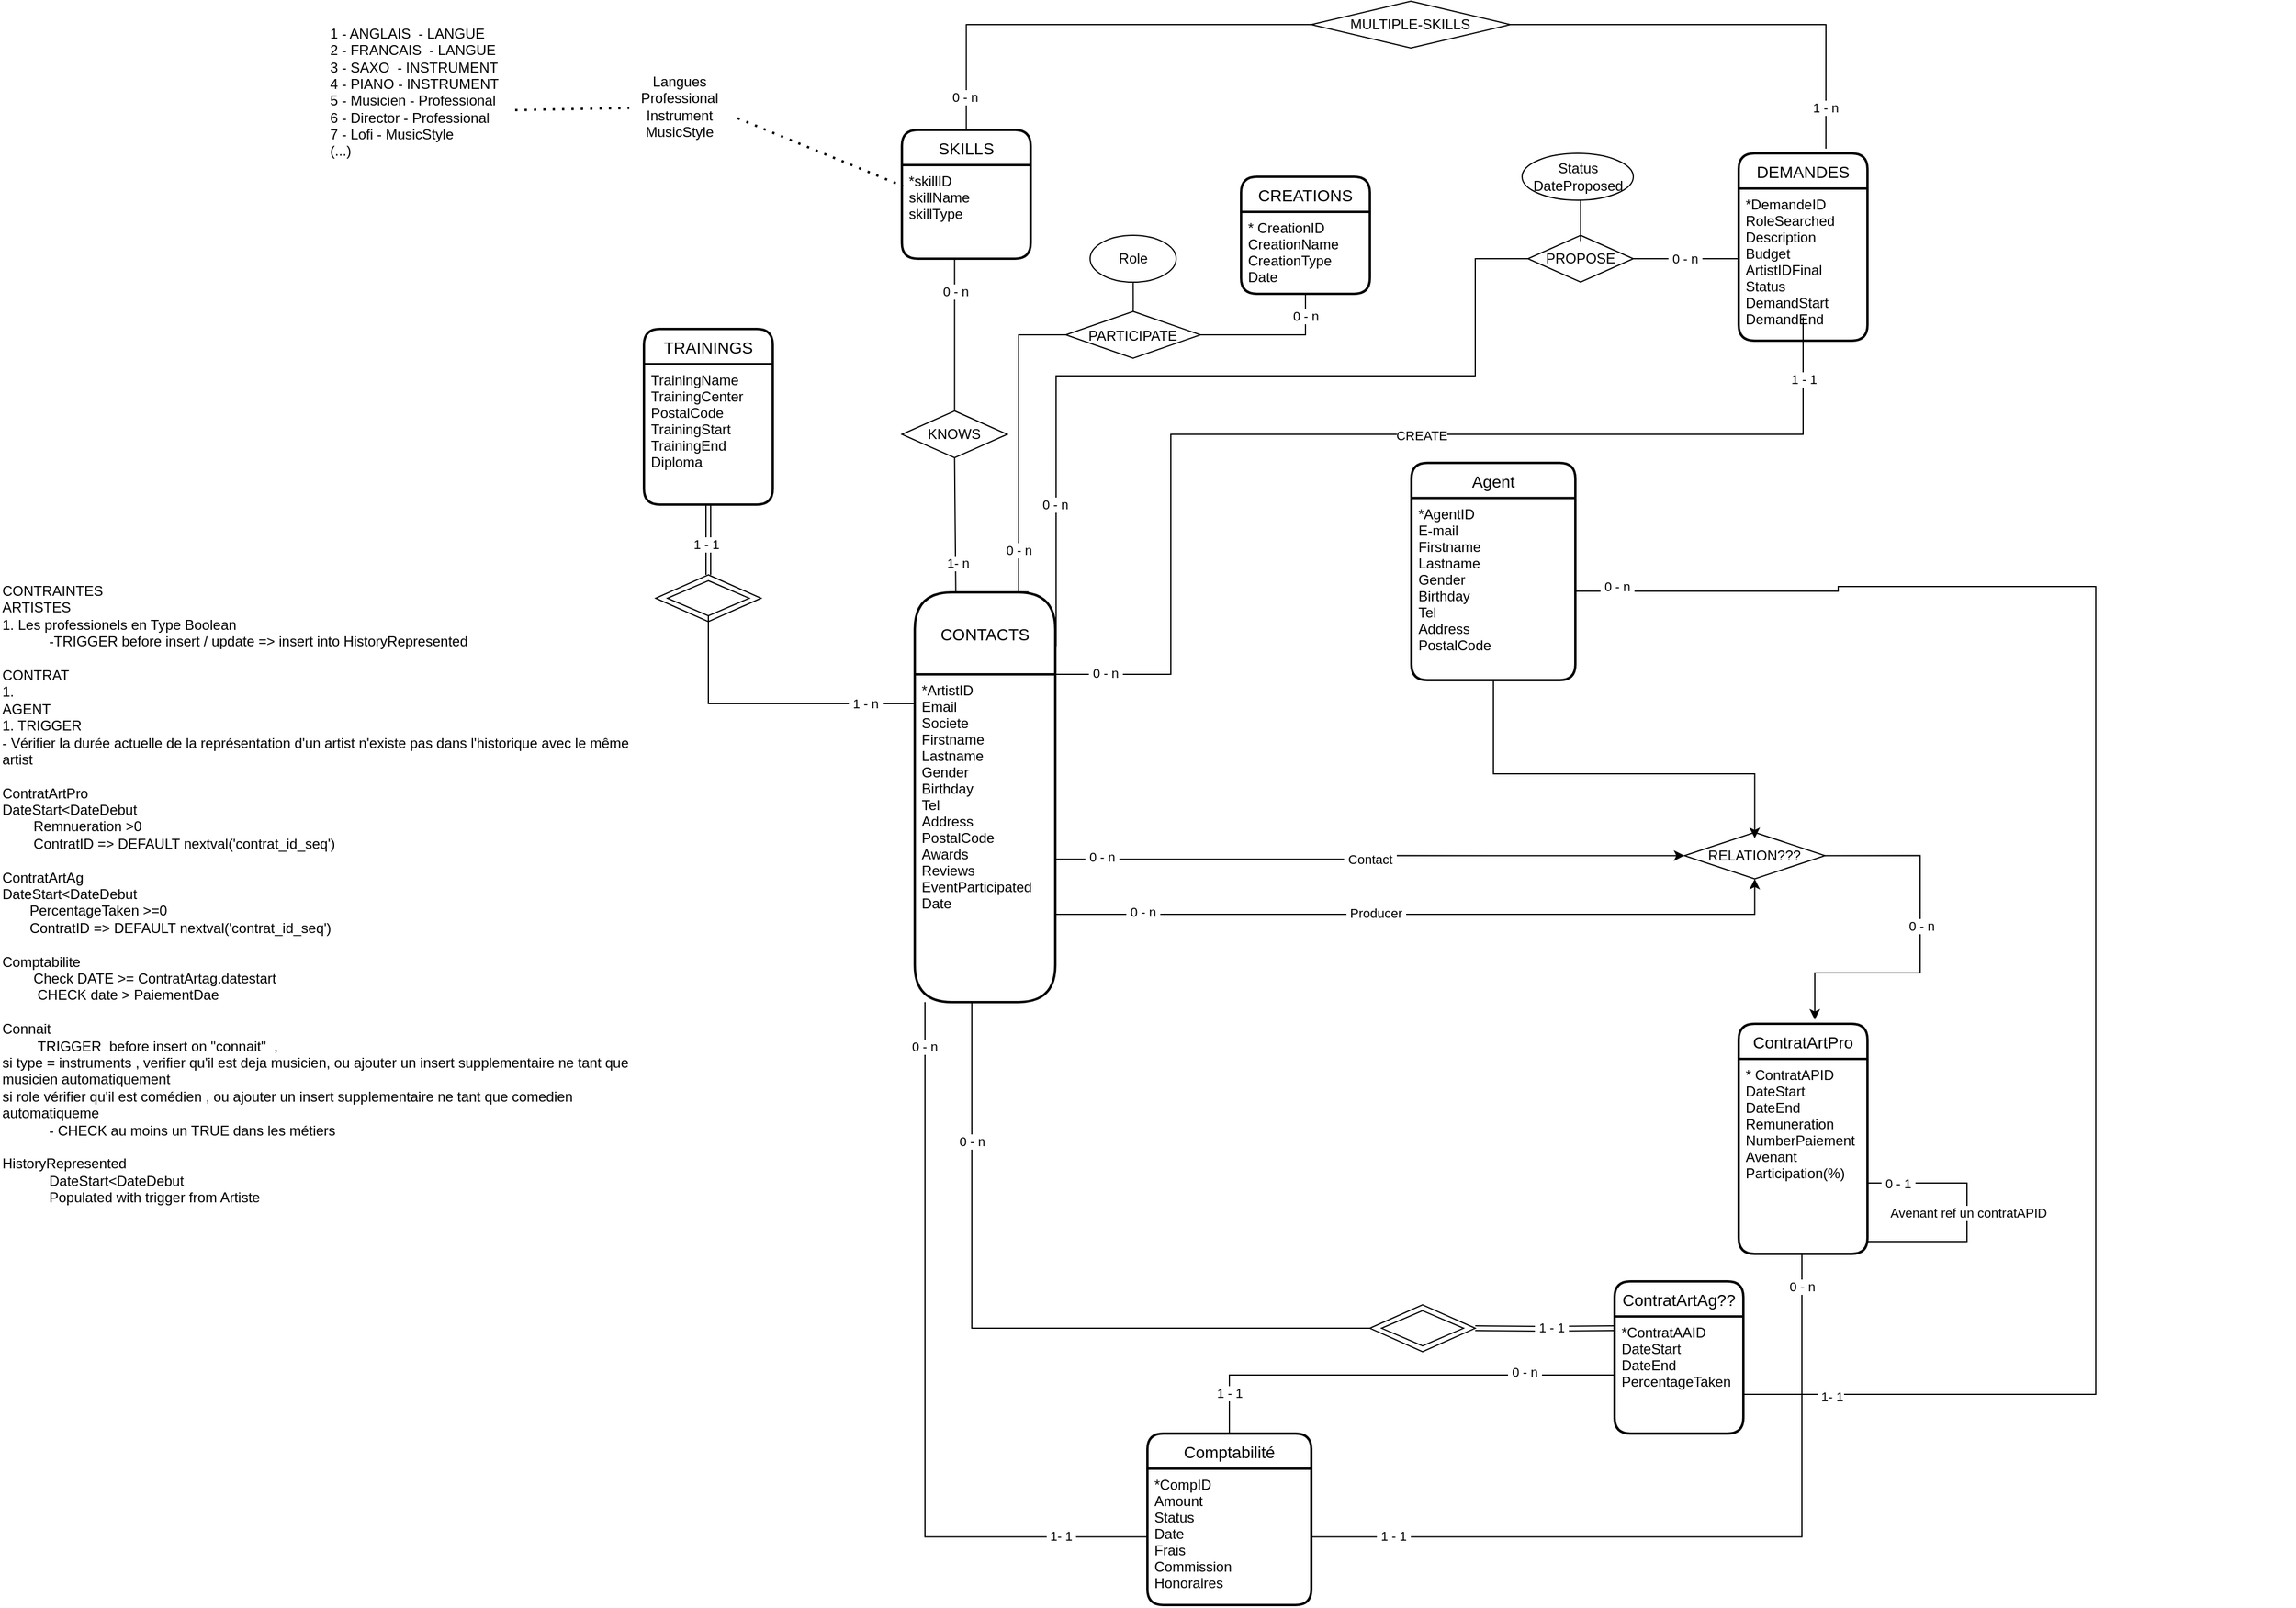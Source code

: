 <mxfile version="15.7.3" type="device"><diagram id="R2lEEEUBdFMjLlhIrx00" name="Page-1"><mxGraphModel dx="2243" dy="-196" grid="1" gridSize="10" guides="1" tooltips="1" connect="1" arrows="1" fold="1" page="1" pageScale="1" pageWidth="2336" pageHeight="1654" math="0" shadow="0" extFonts="Permanent Marker^https://fonts.googleapis.com/css?family=Permanent+Marker"><root><mxCell id="0"/><mxCell id="1" parent="0"/><mxCell id="IzzKrEiJ0i2NX6zDNbn9-5" value="CONTACTS" style="swimlane;childLayout=stackLayout;horizontal=1;startSize=70;horizontalStack=0;rounded=1;fontSize=14;fontStyle=0;strokeWidth=2;resizeParent=0;resizeLast=1;shadow=0;dashed=0;align=center;" parent="1" vertex="1"><mxGeometry x="841.3" y="2265" width="120" height="350" as="geometry"/></mxCell><mxCell id="IzzKrEiJ0i2NX6zDNbn9-6" value="*ArtistID&#10;Email&#10;Societe&#10;Firstname&#10;Lastname&#10;Gender&#10;Birthday&#10;Tel&#10;Address&#10;PostalCode&#10;Awards&#10;Reviews&#10;EventParticipated&#10;Date&#10;" style="align=left;strokeColor=none;fillColor=none;spacingLeft=4;fontSize=12;verticalAlign=top;resizable=0;rotatable=0;part=1;" parent="IzzKrEiJ0i2NX6zDNbn9-5" vertex="1"><mxGeometry y="70" width="120" height="280" as="geometry"/></mxCell><mxCell id="jxOFO44FMGxxCLSqC9oq-5" value="Agent" style="swimlane;childLayout=stackLayout;horizontal=1;startSize=30;horizontalStack=0;rounded=1;fontSize=14;fontStyle=0;strokeWidth=2;resizeParent=0;resizeLast=1;shadow=0;dashed=0;align=center;" parent="1" vertex="1"><mxGeometry x="1265.5" y="2154.41" width="140" height="185.59" as="geometry"/></mxCell><mxCell id="jxOFO44FMGxxCLSqC9oq-6" value="*AgentID&#10;E-mail&#10;Firstname&#10;Lastname&#10;Gender&#10;Birthday&#10;Tel&#10;Address&#10;PostalCode" style="align=left;strokeColor=none;fillColor=none;spacingLeft=4;fontSize=12;verticalAlign=top;resizable=0;rotatable=0;part=1;" parent="jxOFO44FMGxxCLSqC9oq-5" vertex="1"><mxGeometry y="30" width="140" height="155.59" as="geometry"/></mxCell><mxCell id="WwRnrrXdkTFmoOK2_jrt-104" style="edgeStyle=orthogonalEdgeStyle;rounded=0;orthogonalLoop=1;jettySize=auto;html=1;endArrow=none;endFill=0;entryX=1;entryY=0.5;entryDx=0;entryDy=0;" parent="1" source="jxOFO44FMGxxCLSqC9oq-42" target="jxOFO44FMGxxCLSqC9oq-6" edge="1"><mxGeometry relative="1" as="geometry"><Array as="points"><mxPoint x="1850" y="2950"/><mxPoint x="1850" y="2260"/><mxPoint x="1630" y="2260"/><mxPoint x="1630" y="2264"/></Array></mxGeometry></mxCell><mxCell id="WwRnrrXdkTFmoOK2_jrt-105" value="&amp;nbsp;0 - n&amp;nbsp;" style="edgeLabel;html=1;align=center;verticalAlign=middle;resizable=0;points=[];" parent="WwRnrrXdkTFmoOK2_jrt-104" vertex="1" connectable="0"><mxGeometry x="0.929" relative="1" as="geometry"><mxPoint x="-14" y="-4" as="offset"/></mxGeometry></mxCell><mxCell id="WwRnrrXdkTFmoOK2_jrt-106" value="&amp;nbsp;1- 1" style="edgeLabel;html=1;align=center;verticalAlign=middle;resizable=0;points=[];" parent="WwRnrrXdkTFmoOK2_jrt-104" vertex="1" connectable="0"><mxGeometry x="-0.897" y="-2" relative="1" as="geometry"><mxPoint as="offset"/></mxGeometry></mxCell><mxCell id="jxOFO44FMGxxCLSqC9oq-42" value="ContratArtAg??" style="swimlane;childLayout=stackLayout;horizontal=1;startSize=30;horizontalStack=0;rounded=1;fontSize=14;fontStyle=0;strokeWidth=2;resizeParent=0;resizeLast=1;shadow=0;dashed=0;align=center;" parent="1" vertex="1"><mxGeometry x="1439" y="2853.53" width="110" height="130" as="geometry"/></mxCell><mxCell id="jxOFO44FMGxxCLSqC9oq-43" value="*ContratAAID&#10;DateStart&#10;DateEnd&#10;PercentageTaken" style="align=left;strokeColor=none;fillColor=none;spacingLeft=4;fontSize=12;verticalAlign=top;resizable=0;rotatable=0;part=1;" parent="jxOFO44FMGxxCLSqC9oq-42" vertex="1"><mxGeometry y="30" width="110" height="100" as="geometry"/></mxCell><mxCell id="jxOFO44FMGxxCLSqC9oq-45" value="ContratArtPro" style="swimlane;childLayout=stackLayout;horizontal=1;startSize=30;horizontalStack=0;rounded=1;fontSize=14;fontStyle=0;strokeWidth=2;resizeParent=0;resizeLast=1;shadow=0;dashed=0;align=center;" parent="1" vertex="1"><mxGeometry x="1545" y="2633.53" width="110" height="196.47" as="geometry"/></mxCell><mxCell id="jxOFO44FMGxxCLSqC9oq-46" value="* ContratAPID&#10;DateStart&#10;DateEnd&#10;Remuneration&#10;NumberPaiement&#10;Avenant&#10;Participation(%)" style="align=left;strokeColor=none;fillColor=none;spacingLeft=4;fontSize=12;verticalAlign=top;resizable=0;rotatable=0;part=1;" parent="jxOFO44FMGxxCLSqC9oq-45" vertex="1"><mxGeometry y="30" width="110" height="166.47" as="geometry"/></mxCell><mxCell id="hNLGAIriv4-zGQ8AQFt5-21" style="edgeStyle=orthogonalEdgeStyle;rounded=0;orthogonalLoop=1;jettySize=auto;html=1;endArrow=none;endFill=0;" parent="jxOFO44FMGxxCLSqC9oq-45" source="jxOFO44FMGxxCLSqC9oq-46" target="jxOFO44FMGxxCLSqC9oq-46" edge="1"><mxGeometry relative="1" as="geometry"><mxPoint x="115" y="166.47" as="targetPoint"/><Array as="points"><mxPoint x="195" y="136"/><mxPoint x="195" y="186"/></Array></mxGeometry></mxCell><mxCell id="hNLGAIriv4-zGQ8AQFt5-22" value="Avenant ref un contratAPID" style="edgeLabel;html=1;align=center;verticalAlign=middle;resizable=0;points=[];" parent="hNLGAIriv4-zGQ8AQFt5-21" vertex="1" connectable="0"><mxGeometry x="0.002" y="1" relative="1" as="geometry"><mxPoint as="offset"/></mxGeometry></mxCell><mxCell id="hNLGAIriv4-zGQ8AQFt5-23" value="&amp;nbsp;0 - 1&amp;nbsp;" style="edgeLabel;html=1;align=center;verticalAlign=middle;resizable=0;points=[];" parent="hNLGAIriv4-zGQ8AQFt5-21" vertex="1" connectable="0"><mxGeometry x="-0.767" relative="1" as="geometry"><mxPoint as="offset"/></mxGeometry></mxCell><mxCell id="jxOFO44FMGxxCLSqC9oq-53" value="DEMANDES" style="swimlane;childLayout=stackLayout;horizontal=1;startSize=30;horizontalStack=0;rounded=1;fontSize=14;fontStyle=0;strokeWidth=2;resizeParent=0;resizeLast=1;shadow=0;dashed=0;align=center;" parent="1" vertex="1"><mxGeometry x="1545" y="1890" width="110" height="160" as="geometry"/></mxCell><mxCell id="jxOFO44FMGxxCLSqC9oq-54" value="*DemandeID&#10;RoleSearched&#10;Description&#10;Budget&#10;ArtistIDFinal&#10;Status&#10;DemandStart&#10;DemandEnd&#10;" style="align=left;strokeColor=none;fillColor=none;spacingLeft=4;fontSize=12;verticalAlign=top;resizable=0;rotatable=0;part=1;" parent="jxOFO44FMGxxCLSqC9oq-53" vertex="1"><mxGeometry y="30" width="110" height="130" as="geometry"/></mxCell><mxCell id="jxOFO44FMGxxCLSqC9oq-88" style="edgeStyle=orthogonalEdgeStyle;shape=link;rounded=0;orthogonalLoop=1;jettySize=auto;html=1;endArrow=none;endFill=0;entryX=1;entryY=0.5;entryDx=0;entryDy=0;" parent="1" target="jxOFO44FMGxxCLSqC9oq-92" edge="1"><mxGeometry relative="1" as="geometry"><mxPoint x="1439" y="2893.53" as="sourcePoint"/><Array as="points"/><mxPoint x="1350.0" y="2893.53" as="targetPoint"/></mxGeometry></mxCell><mxCell id="jxOFO44FMGxxCLSqC9oq-89" value="&amp;nbsp;1 - 1&amp;nbsp;" style="edgeLabel;html=1;align=center;verticalAlign=middle;resizable=0;points=[];" parent="jxOFO44FMGxxCLSqC9oq-88" vertex="1" connectable="0"><mxGeometry x="-0.09" y="-1" relative="1" as="geometry"><mxPoint as="offset"/></mxGeometry></mxCell><mxCell id="jxOFO44FMGxxCLSqC9oq-90" value="" style="group" parent="1" vertex="1" connectable="0"><mxGeometry x="1230" y="2873.53" width="90" height="40" as="geometry"/></mxCell><mxCell id="jxOFO44FMGxxCLSqC9oq-91" value="" style="group" parent="jxOFO44FMGxxCLSqC9oq-90" vertex="1" connectable="0"><mxGeometry width="90" height="40" as="geometry"/></mxCell><mxCell id="jxOFO44FMGxxCLSqC9oq-92" value="" style="rhombus;whiteSpace=wrap;html=1;align=left;verticalAlign=top;" parent="jxOFO44FMGxxCLSqC9oq-91" vertex="1"><mxGeometry width="90" height="40" as="geometry"/></mxCell><mxCell id="jxOFO44FMGxxCLSqC9oq-93" value="" style="group" parent="jxOFO44FMGxxCLSqC9oq-91" vertex="1" connectable="0"><mxGeometry x="10" y="5" width="70" height="30" as="geometry"/></mxCell><mxCell id="jxOFO44FMGxxCLSqC9oq-94" value="" style="rhombus;whiteSpace=wrap;html=1;align=left;verticalAlign=top;" parent="jxOFO44FMGxxCLSqC9oq-93" vertex="1"><mxGeometry width="70" height="30" as="geometry"/></mxCell><mxCell id="jxOFO44FMGxxCLSqC9oq-152" value="" style="group" parent="1" vertex="1" connectable="0"><mxGeometry x="1930" y="2670" width="90" height="40" as="geometry"/></mxCell><mxCell id="jxOFO44FMGxxCLSqC9oq-184" value="" style="group" parent="1" vertex="1" connectable="0"><mxGeometry x="1365" y="1960" width="90" height="40" as="geometry"/></mxCell><mxCell id="jxOFO44FMGxxCLSqC9oq-185" value="" style="group" parent="jxOFO44FMGxxCLSqC9oq-184" vertex="1" connectable="0"><mxGeometry width="90" height="40" as="geometry"/></mxCell><mxCell id="jxOFO44FMGxxCLSqC9oq-186" value="" style="rhombus;whiteSpace=wrap;html=1;align=left;verticalAlign=top;" parent="jxOFO44FMGxxCLSqC9oq-185" vertex="1"><mxGeometry width="90" height="40" as="geometry"/></mxCell><mxCell id="jxOFO44FMGxxCLSqC9oq-187" value="PROPOSE" style="text;html=1;strokeColor=none;fillColor=none;align=center;verticalAlign=middle;whiteSpace=wrap;rounded=0;" parent="jxOFO44FMGxxCLSqC9oq-185" vertex="1"><mxGeometry x="15" y="5" width="60" height="30" as="geometry"/></mxCell><mxCell id="jxOFO44FMGxxCLSqC9oq-189" style="edgeStyle=orthogonalEdgeStyle;rounded=0;orthogonalLoop=1;jettySize=auto;html=1;entryX=0;entryY=0.5;entryDx=0;entryDy=0;endArrow=none;endFill=0;" parent="1" source="jxOFO44FMGxxCLSqC9oq-186" target="jxOFO44FMGxxCLSqC9oq-54" edge="1"><mxGeometry relative="1" as="geometry"><Array as="points"><mxPoint x="1545" y="1980"/></Array></mxGeometry></mxCell><mxCell id="gN9i2bwpO8N-QTRRi2QP-4" value="&amp;nbsp;0 - n&amp;nbsp;" style="edgeLabel;html=1;align=center;verticalAlign=middle;resizable=0;points=[];" parent="jxOFO44FMGxxCLSqC9oq-189" vertex="1" connectable="0"><mxGeometry x="0.289" y="2" relative="1" as="geometry"><mxPoint x="-17" y="2" as="offset"/></mxGeometry></mxCell><mxCell id="jxOFO44FMGxxCLSqC9oq-190" style="edgeStyle=orthogonalEdgeStyle;rounded=0;orthogonalLoop=1;jettySize=auto;html=1;endArrow=none;endFill=0;entryX=1.006;entryY=0.131;entryDx=0;entryDy=0;entryPerimeter=0;" parent="1" source="jxOFO44FMGxxCLSqC9oq-186" target="IzzKrEiJ0i2NX6zDNbn9-5" edge="1"><mxGeometry relative="1" as="geometry"><Array as="points"><mxPoint x="1320" y="1980"/><mxPoint x="1320" y="2080"/><mxPoint x="962" y="2080"/></Array><mxPoint x="1315" y="2128" as="targetPoint"/></mxGeometry></mxCell><mxCell id="gN9i2bwpO8N-QTRRi2QP-3" value="&amp;nbsp;0 - n&amp;nbsp;" style="edgeLabel;html=1;align=center;verticalAlign=middle;resizable=0;points=[];" parent="jxOFO44FMGxxCLSqC9oq-190" vertex="1" connectable="0"><mxGeometry x="0.596" relative="1" as="geometry"><mxPoint x="-1" y="27" as="offset"/></mxGeometry></mxCell><mxCell id="jxOFO44FMGxxCLSqC9oq-194" value="Comptabilité" style="swimlane;childLayout=stackLayout;horizontal=1;startSize=30;horizontalStack=0;rounded=1;fontSize=14;fontStyle=0;strokeWidth=2;resizeParent=0;resizeLast=1;shadow=0;dashed=0;align=center;" parent="1" vertex="1"><mxGeometry x="1040" y="2983.53" width="140" height="146.47" as="geometry"/></mxCell><mxCell id="jxOFO44FMGxxCLSqC9oq-195" value="*CompID&#10;Amount&#10;Status&#10;Date&#10;Frais&#10;Commission&#10;Honoraires" style="align=left;strokeColor=none;fillColor=none;spacingLeft=4;fontSize=12;verticalAlign=top;resizable=0;rotatable=0;part=1;" parent="jxOFO44FMGxxCLSqC9oq-194" vertex="1"><mxGeometry y="30" width="140" height="116.47" as="geometry"/></mxCell><mxCell id="jxOFO44FMGxxCLSqC9oq-196" style="edgeStyle=orthogonalEdgeStyle;rounded=0;orthogonalLoop=1;jettySize=auto;html=1;endArrow=none;endFill=0;entryX=1;entryY=0.5;entryDx=0;entryDy=0;" parent="1" source="jxOFO44FMGxxCLSqC9oq-46" target="jxOFO44FMGxxCLSqC9oq-195" edge="1"><mxGeometry relative="1" as="geometry"><Array as="points"><mxPoint x="1599" y="3072"/></Array><mxPoint x="1330" y="3072" as="targetPoint"/></mxGeometry></mxCell><mxCell id="gN9i2bwpO8N-QTRRi2QP-10" value="&amp;nbsp;0 - n&amp;nbsp;" style="edgeLabel;html=1;align=center;verticalAlign=middle;resizable=0;points=[];" parent="jxOFO44FMGxxCLSqC9oq-196" vertex="1" connectable="0"><mxGeometry x="-0.915" relative="1" as="geometry"><mxPoint as="offset"/></mxGeometry></mxCell><mxCell id="dAHUNiT5oO3ZLHQoZX50-3" value="&amp;nbsp;1 - 1&amp;nbsp;" style="edgeLabel;html=1;align=center;verticalAlign=middle;resizable=0;points=[];" parent="jxOFO44FMGxxCLSqC9oq-196" vertex="1" connectable="0"><mxGeometry x="0.788" y="-1" relative="1" as="geometry"><mxPoint as="offset"/></mxGeometry></mxCell><mxCell id="jxOFO44FMGxxCLSqC9oq-198" style="edgeStyle=orthogonalEdgeStyle;rounded=0;orthogonalLoop=1;jettySize=auto;html=1;endArrow=none;endFill=0;entryX=0;entryY=0.5;entryDx=0;entryDy=0;" parent="1" source="IzzKrEiJ0i2NX6zDNbn9-6" target="jxOFO44FMGxxCLSqC9oq-195" edge="1"><mxGeometry relative="1" as="geometry"><Array as="points"><mxPoint x="850" y="3072"/></Array><mxPoint x="945.0" y="2767.35" as="sourcePoint"/><mxPoint x="970" y="3072" as="targetPoint"/></mxGeometry></mxCell><mxCell id="gN9i2bwpO8N-QTRRi2QP-8" value="&amp;nbsp;1- 1&amp;nbsp;" style="edgeLabel;html=1;align=center;verticalAlign=middle;resizable=0;points=[];" parent="jxOFO44FMGxxCLSqC9oq-198" vertex="1" connectable="0"><mxGeometry x="0.772" y="1" relative="1" as="geometry"><mxPoint as="offset"/></mxGeometry></mxCell><mxCell id="gN9i2bwpO8N-QTRRi2QP-9" value="&amp;nbsp;0 - n&amp;nbsp;&amp;nbsp;" style="edgeLabel;html=1;align=center;verticalAlign=middle;resizable=0;points=[];" parent="jxOFO44FMGxxCLSqC9oq-198" vertex="1" connectable="0"><mxGeometry x="-0.882" y="1" relative="1" as="geometry"><mxPoint as="offset"/></mxGeometry></mxCell><mxCell id="gN9i2bwpO8N-QTRRi2QP-2" style="edgeStyle=orthogonalEdgeStyle;rounded=0;orthogonalLoop=1;jettySize=auto;html=1;entryX=0.5;entryY=0;entryDx=0;entryDy=0;endArrow=none;endFill=0;" parent="1" source="jxOFO44FMGxxCLSqC9oq-43" target="jxOFO44FMGxxCLSqC9oq-194" edge="1"><mxGeometry relative="1" as="geometry"/></mxCell><mxCell id="gN9i2bwpO8N-QTRRi2QP-5" value="&amp;nbsp;0 - n&amp;nbsp;" style="edgeLabel;html=1;align=center;verticalAlign=middle;resizable=0;points=[];" parent="gN9i2bwpO8N-QTRRi2QP-2" vertex="1" connectable="0"><mxGeometry x="-0.594" y="-3" relative="1" as="geometry"><mxPoint as="offset"/></mxGeometry></mxCell><mxCell id="gN9i2bwpO8N-QTRRi2QP-6" value="&amp;nbsp;1 - 1&amp;nbsp;" style="edgeLabel;html=1;align=center;verticalAlign=middle;resizable=0;points=[];" parent="gN9i2bwpO8N-QTRRi2QP-2" vertex="1" connectable="0"><mxGeometry x="0.816" relative="1" as="geometry"><mxPoint as="offset"/></mxGeometry></mxCell><mxCell id="gN9i2bwpO8N-QTRRi2QP-13" style="edgeStyle=orthogonalEdgeStyle;rounded=0;orthogonalLoop=1;jettySize=auto;html=1;exitX=0;exitY=0.5;exitDx=0;exitDy=0;endArrow=none;endFill=0;entryX=0.5;entryY=1;entryDx=0;entryDy=0;" parent="1" source="jxOFO44FMGxxCLSqC9oq-92" target="IzzKrEiJ0i2NX6zDNbn9-6" edge="1"><mxGeometry relative="1" as="geometry"><mxPoint x="961.42" y="2740.19" as="targetPoint"/><Array as="points"><mxPoint x="890" y="2893"/><mxPoint x="890" y="2615"/></Array></mxGeometry></mxCell><mxCell id="gN9i2bwpO8N-QTRRi2QP-14" value="&amp;nbsp;0 - n&amp;nbsp;" style="edgeLabel;html=1;align=center;verticalAlign=middle;resizable=0;points=[];" parent="gN9i2bwpO8N-QTRRi2QP-13" vertex="1" connectable="0"><mxGeometry x="0.588" relative="1" as="geometry"><mxPoint as="offset"/></mxGeometry></mxCell><mxCell id="xG4t1EevYbem8KL2-yRg-1" value="CONTRAINTES &lt;br&gt;ARTISTES&lt;br&gt;1. Les professionels en Type Boolean&lt;br&gt;&amp;nbsp; &amp;nbsp; &amp;nbsp; &amp;nbsp; &amp;nbsp; &amp;nbsp; -TRIGGER before insert / update =&amp;gt; insert into HistoryRepresented&lt;br&gt;&amp;nbsp; &amp;nbsp; &amp;nbsp; &amp;nbsp; &amp;nbsp; &amp;nbsp;&amp;nbsp;&lt;br&gt;CONTRAT&lt;br&gt;1.&amp;nbsp;&lt;br&gt;AGENT&lt;br&gt;1. TRIGGER &lt;br&gt;&lt;span&gt;&#9;&lt;/span&gt;- Vérifier la durée actuelle de la représentation d'un artist n'existe pas dans l'historique avec le même artist&lt;br&gt;&amp;nbsp;&lt;br&gt;ContratArtPro&lt;br&gt;&lt;span&gt;&#9;&lt;/span&gt;&lt;span&gt;&#9;&lt;/span&gt;&lt;span&gt;&#9;&lt;/span&gt;DateStart&amp;lt;DateDebut&lt;br&gt;&amp;nbsp; &amp;nbsp; &amp;nbsp; &amp;nbsp; Remnueration &amp;gt;0&lt;br&gt;&amp;nbsp; &amp;nbsp; &amp;nbsp; &amp;nbsp; ContratID =&amp;gt; DEFAULT nextval('contrat_id_seq')&lt;br&gt;&lt;br&gt;ContratArtAg&lt;br&gt;&lt;span&gt;&#9;&lt;/span&gt;&lt;span&gt;&#9;&lt;/span&gt;&lt;span&gt;&#9;&lt;/span&gt;DateStart&amp;lt;DateDebut&lt;br&gt;&amp;nbsp; &amp;nbsp; &amp;nbsp; &amp;nbsp;PercentageTaken &amp;gt;=0&lt;br&gt;&amp;nbsp; &amp;nbsp; &amp;nbsp; &amp;nbsp;ContratID =&amp;gt; DEFAULT nextval('contrat_id_seq')&lt;br&gt;&lt;br&gt;Comptabilite&lt;br&gt;&amp;nbsp; &amp;nbsp; &amp;nbsp; &amp;nbsp; Check DATE &amp;gt;= ContratArtag.datestart&lt;br&gt;&amp;nbsp; &amp;nbsp; &amp;nbsp; &amp;nbsp; &amp;nbsp;CHECK date &amp;gt; PaiementDae&lt;br&gt;&lt;br&gt;Connait&lt;br&gt;&lt;div&gt;&amp;nbsp; &amp;nbsp; &amp;nbsp; &amp;nbsp; &amp;nbsp;TRIGGER&amp;nbsp; before insert on &quot;connait&quot;&amp;nbsp; ,&lt;/div&gt;&lt;div&gt;si type = instruments , verifier qu'il est deja musicien, ou ajouter un insert supplementaire ne tant que musicien automatiquement&lt;/div&gt;&lt;div&gt;si role vérifier qu'il est comédien , ou ajouter un insert supplementaire ne tant que comedien&amp;nbsp; automatiqueme&lt;blockquote style=&quot;margin: 0px 0px 0px 40px ; border: none ; padding: 0px&quot;&gt;- CHECK au moins un TRUE dans les métiers&lt;/blockquote&gt;&lt;/div&gt;&lt;br&gt;HistoryRepresented&amp;nbsp;&lt;br&gt;&lt;blockquote style=&quot;margin: 0 0 0 40px ; border: none ; padding: 0px&quot;&gt;DateStart&amp;lt;DateDebut&lt;br&gt;Populated with trigger from Artiste&lt;br&gt;&lt;br&gt;&lt;br&gt;&lt;/blockquote&gt;" style="text;html=1;strokeColor=none;fillColor=none;align=left;verticalAlign=top;whiteSpace=wrap;rounded=0;" parent="1" vertex="1"><mxGeometry x="60" y="2250" width="560" height="550" as="geometry"/></mxCell><mxCell id="WwRnrrXdkTFmoOK2_jrt-30" style="edgeStyle=orthogonalEdgeStyle;rounded=0;orthogonalLoop=1;jettySize=auto;html=1;endArrow=none;endFill=0;entryX=0.677;entryY=-0.025;entryDx=0;entryDy=0;entryPerimeter=0;exitX=0.5;exitY=0;exitDx=0;exitDy=0;" parent="1" source="xG4t1EevYbem8KL2-yRg-2" target="jxOFO44FMGxxCLSqC9oq-53" edge="1"><mxGeometry relative="1" as="geometry"><mxPoint x="935.034" y="1860" as="sourcePoint"/><mxPoint x="1600" y="1880" as="targetPoint"/><Array as="points"><mxPoint x="885" y="1780"/><mxPoint x="1620" y="1780"/></Array></mxGeometry></mxCell><mxCell id="WwRnrrXdkTFmoOK2_jrt-31" value="&amp;nbsp;1 - n&amp;nbsp;" style="edgeLabel;html=1;align=center;verticalAlign=middle;resizable=0;points=[];" parent="WwRnrrXdkTFmoOK2_jrt-30" vertex="1" connectable="0"><mxGeometry x="0.924" y="-1" relative="1" as="geometry"><mxPoint as="offset"/></mxGeometry></mxCell><mxCell id="WwRnrrXdkTFmoOK2_jrt-32" value="&amp;nbsp;0 - n&amp;nbsp;" style="edgeLabel;html=1;align=center;verticalAlign=middle;resizable=0;points=[];" parent="WwRnrrXdkTFmoOK2_jrt-30" vertex="1" connectable="0"><mxGeometry x="-0.94" y="2" relative="1" as="geometry"><mxPoint as="offset"/></mxGeometry></mxCell><mxCell id="xG4t1EevYbem8KL2-yRg-2" value="SKILLS" style="swimlane;childLayout=stackLayout;horizontal=1;startSize=30;horizontalStack=0;rounded=1;fontSize=14;fontStyle=0;strokeWidth=2;resizeParent=0;resizeLast=1;shadow=0;dashed=0;align=center;" parent="1" vertex="1"><mxGeometry x="830.3" y="1870" width="110" height="110" as="geometry"/></mxCell><mxCell id="xG4t1EevYbem8KL2-yRg-3" value="*skillID&#10;skillName&#10;skillType&#10;" style="align=left;strokeColor=none;fillColor=none;spacingLeft=4;fontSize=12;verticalAlign=top;resizable=0;rotatable=0;part=1;" parent="xG4t1EevYbem8KL2-yRg-2" vertex="1"><mxGeometry y="30" width="110" height="80" as="geometry"/></mxCell><mxCell id="xG4t1EevYbem8KL2-yRg-6" value="&lt;span style=&quot;text-align: left&quot;&gt;Langues&lt;br&gt;&lt;/span&gt;&lt;span style=&quot;text-align: left&quot;&gt;Professional&lt;br&gt;&lt;/span&gt;&lt;span style=&quot;text-align: left&quot;&gt;Instrument&lt;/span&gt;&lt;br style=&quot;padding: 0px ; margin: 0px ; text-align: left&quot;&gt;&lt;span style=&quot;text-align: left&quot;&gt;MusicStyle&lt;/span&gt;&lt;span style=&quot;text-align: left&quot;&gt;&lt;br&gt;&lt;/span&gt;" style="text;html=1;align=center;verticalAlign=middle;resizable=0;points=[];autosize=1;strokeColor=none;fillColor=none;" parent="1" vertex="1"><mxGeometry x="600" y="1820" width="80" height="60" as="geometry"/></mxCell><mxCell id="xG4t1EevYbem8KL2-yRg-7" value="" style="endArrow=none;dashed=1;html=1;dashPattern=1 3;strokeWidth=2;rounded=0;entryX=0.009;entryY=0.225;entryDx=0;entryDy=0;entryPerimeter=0;" parent="1" target="xG4t1EevYbem8KL2-yRg-3" edge="1"><mxGeometry width="50" height="50" relative="1" as="geometry"><mxPoint x="690" y="1860" as="sourcePoint"/><mxPoint x="1120" y="1880" as="targetPoint"/></mxGeometry></mxCell><mxCell id="xG4t1EevYbem8KL2-yRg-8" value="&lt;div&gt;1 - ANGLAIS&amp;nbsp; - LANGUE&lt;/div&gt;&lt;div&gt;2 - FRANCAIS&amp;nbsp; - LANGUE&lt;/div&gt;&lt;div&gt;3 - SAXO&amp;nbsp; - INSTRUMENT&lt;/div&gt;&lt;div&gt;4 - PIANO - INSTRUMENT&lt;/div&gt;&lt;div&gt;5 -&amp;nbsp;&lt;span&gt;Musicien - Professional&lt;/span&gt;&lt;/div&gt;&lt;div&gt;6 - Director - Professional&lt;br&gt;7 - Lofi - MusicStyle&lt;/div&gt;&lt;div&gt;(...)&lt;/div&gt;&lt;div&gt;&lt;br&gt;&lt;/div&gt;" style="text;html=1;align=left;verticalAlign=middle;resizable=0;points=[];autosize=1;strokeColor=none;fillColor=none;" parent="1" vertex="1"><mxGeometry x="340" y="1780" width="160" height="130" as="geometry"/></mxCell><mxCell id="xG4t1EevYbem8KL2-yRg-9" value="" style="endArrow=none;dashed=1;html=1;dashPattern=1 3;strokeWidth=2;rounded=0;entryX=-0.033;entryY=0.52;entryDx=0;entryDy=0;entryPerimeter=0;" parent="1" target="xG4t1EevYbem8KL2-yRg-6" edge="1"><mxGeometry width="50" height="50" relative="1" as="geometry"><mxPoint x="500" y="1853" as="sourcePoint"/><mxPoint x="290" y="2030" as="targetPoint"/></mxGeometry></mxCell><mxCell id="xG4t1EevYbem8KL2-yRg-16" value="" style="group" parent="1" vertex="1" connectable="0"><mxGeometry x="830.3" y="2110" width="90" height="40" as="geometry"/></mxCell><mxCell id="xG4t1EevYbem8KL2-yRg-17" value="" style="group" parent="xG4t1EevYbem8KL2-yRg-16" vertex="1" connectable="0"><mxGeometry width="90" height="40" as="geometry"/></mxCell><mxCell id="xG4t1EevYbem8KL2-yRg-18" value="" style="rhombus;whiteSpace=wrap;html=1;align=left;verticalAlign=top;" parent="xG4t1EevYbem8KL2-yRg-17" vertex="1"><mxGeometry width="90" height="40" as="geometry"/></mxCell><mxCell id="xG4t1EevYbem8KL2-yRg-19" value="KNOWS" style="text;html=1;strokeColor=none;fillColor=none;align=center;verticalAlign=middle;whiteSpace=wrap;rounded=0;" parent="xG4t1EevYbem8KL2-yRg-17" vertex="1"><mxGeometry x="15" y="5" width="60" height="30" as="geometry"/></mxCell><mxCell id="UBrvwVHsvzaxmX5o4VxX-3" value="TRAININGS" style="swimlane;childLayout=stackLayout;horizontal=1;startSize=30;horizontalStack=0;rounded=1;fontSize=14;fontStyle=0;strokeWidth=2;resizeParent=0;resizeLast=1;shadow=0;dashed=0;align=center;" parent="1" vertex="1"><mxGeometry x="610" y="2040" width="110" height="150" as="geometry"/></mxCell><mxCell id="UBrvwVHsvzaxmX5o4VxX-4" value="TrainingName&#10;TrainingCenter&#10;PostalCode&#10;TrainingStart&#10;TrainingEnd&#10;Diploma" style="align=left;strokeColor=none;fillColor=none;spacingLeft=4;fontSize=12;verticalAlign=top;resizable=0;rotatable=0;part=1;" parent="UBrvwVHsvzaxmX5o4VxX-3" vertex="1"><mxGeometry y="30" width="110" height="120" as="geometry"/></mxCell><mxCell id="UBrvwVHsvzaxmX5o4VxX-12" value="" style="group" parent="1" vertex="1" connectable="0"><mxGeometry x="620" y="2250" width="90" height="40" as="geometry"/></mxCell><mxCell id="UBrvwVHsvzaxmX5o4VxX-13" value="" style="group" parent="UBrvwVHsvzaxmX5o4VxX-12" vertex="1" connectable="0"><mxGeometry width="90" height="40" as="geometry"/></mxCell><mxCell id="UBrvwVHsvzaxmX5o4VxX-14" value="" style="rhombus;whiteSpace=wrap;html=1;align=left;verticalAlign=top;" parent="UBrvwVHsvzaxmX5o4VxX-13" vertex="1"><mxGeometry width="90" height="40" as="geometry"/></mxCell><mxCell id="UBrvwVHsvzaxmX5o4VxX-15" value="" style="group" parent="UBrvwVHsvzaxmX5o4VxX-12" vertex="1" connectable="0"><mxGeometry x="10" y="5" width="70" height="30" as="geometry"/></mxCell><mxCell id="UBrvwVHsvzaxmX5o4VxX-16" value="" style="rhombus;whiteSpace=wrap;html=1;align=left;verticalAlign=top;" parent="UBrvwVHsvzaxmX5o4VxX-15" vertex="1"><mxGeometry width="70" height="30" as="geometry"/></mxCell><mxCell id="UBrvwVHsvzaxmX5o4VxX-17" style="edgeStyle=orthogonalEdgeStyle;rounded=0;orthogonalLoop=1;jettySize=auto;html=1;entryX=0.5;entryY=0;entryDx=0;entryDy=0;endArrow=none;endFill=0;shape=link;" parent="1" source="UBrvwVHsvzaxmX5o4VxX-4" target="UBrvwVHsvzaxmX5o4VxX-14" edge="1"><mxGeometry relative="1" as="geometry"/></mxCell><mxCell id="UBrvwVHsvzaxmX5o4VxX-18" value="&amp;nbsp;1 - 1&amp;nbsp;" style="edgeLabel;html=1;align=center;verticalAlign=middle;resizable=0;points=[];" parent="UBrvwVHsvzaxmX5o4VxX-17" vertex="1" connectable="0"><mxGeometry x="0.133" y="-2" relative="1" as="geometry"><mxPoint as="offset"/></mxGeometry></mxCell><mxCell id="UBrvwVHsvzaxmX5o4VxX-19" style="edgeStyle=orthogonalEdgeStyle;rounded=0;orthogonalLoop=1;jettySize=auto;html=1;entryX=0;entryY=0.025;entryDx=0;entryDy=0;entryPerimeter=0;endArrow=none;endFill=0;" parent="1" source="UBrvwVHsvzaxmX5o4VxX-16" target="IzzKrEiJ0i2NX6zDNbn9-6" edge="1"><mxGeometry relative="1" as="geometry"><Array as="points"><mxPoint x="665" y="2360"/></Array></mxGeometry></mxCell><mxCell id="UBrvwVHsvzaxmX5o4VxX-20" value="&amp;nbsp;1 - n&amp;nbsp;" style="edgeLabel;html=1;align=center;verticalAlign=middle;resizable=0;points=[];" parent="UBrvwVHsvzaxmX5o4VxX-19" vertex="1" connectable="0"><mxGeometry x="0.553" relative="1" as="geometry"><mxPoint as="offset"/></mxGeometry></mxCell><mxCell id="UBrvwVHsvzaxmX5o4VxX-24" value="CREATIONS" style="swimlane;childLayout=stackLayout;horizontal=1;startSize=30;horizontalStack=0;rounded=1;fontSize=14;fontStyle=0;strokeWidth=2;resizeParent=0;resizeLast=1;shadow=0;dashed=0;align=center;" parent="1" vertex="1"><mxGeometry x="1120" y="1910" width="110" height="100" as="geometry"/></mxCell><mxCell id="UBrvwVHsvzaxmX5o4VxX-25" value="* CreationID&#10;CreationName&#10;CreationType&#10;Date&#10;" style="align=left;strokeColor=none;fillColor=none;spacingLeft=4;fontSize=12;verticalAlign=top;resizable=0;rotatable=0;part=1;" parent="UBrvwVHsvzaxmX5o4VxX-24" vertex="1"><mxGeometry y="30" width="110" height="70" as="geometry"/></mxCell><mxCell id="WwRnrrXdkTFmoOK2_jrt-1" style="edgeStyle=orthogonalEdgeStyle;rounded=0;orthogonalLoop=1;jettySize=auto;html=1;endArrow=none;endFill=0;" parent="1" source="xG4t1EevYbem8KL2-yRg-3" edge="1"><mxGeometry relative="1" as="geometry"><mxPoint x="875.3" y="2110" as="targetPoint"/><Array as="points"><mxPoint x="875.3" y="2050"/><mxPoint x="875.3" y="2050"/></Array></mxGeometry></mxCell><mxCell id="WwRnrrXdkTFmoOK2_jrt-2" value="&amp;nbsp;0 - n&amp;nbsp;" style="edgeLabel;html=1;align=center;verticalAlign=middle;resizable=0;points=[];" parent="WwRnrrXdkTFmoOK2_jrt-1" vertex="1" connectable="0"><mxGeometry x="-0.572" relative="1" as="geometry"><mxPoint as="offset"/></mxGeometry></mxCell><mxCell id="WwRnrrXdkTFmoOK2_jrt-3" style="edgeStyle=orthogonalEdgeStyle;rounded=0;orthogonalLoop=1;jettySize=auto;html=1;entryX=0.292;entryY=0;entryDx=0;entryDy=0;entryPerimeter=0;endArrow=none;endFill=0;" parent="1" target="IzzKrEiJ0i2NX6zDNbn9-5" edge="1"><mxGeometry relative="1" as="geometry"><mxPoint x="875.3" y="2150" as="sourcePoint"/></mxGeometry></mxCell><mxCell id="WwRnrrXdkTFmoOK2_jrt-4" value="&amp;nbsp;1- n&amp;nbsp;" style="edgeLabel;html=1;align=center;verticalAlign=middle;resizable=0;points=[];" parent="WwRnrrXdkTFmoOK2_jrt-3" vertex="1" connectable="0"><mxGeometry x="0.569" y="1" relative="1" as="geometry"><mxPoint as="offset"/></mxGeometry></mxCell><mxCell id="WwRnrrXdkTFmoOK2_jrt-37" style="edgeStyle=orthogonalEdgeStyle;rounded=0;orthogonalLoop=1;jettySize=auto;html=1;entryX=0.5;entryY=0;entryDx=0;entryDy=0;endArrow=none;endFill=0;" parent="1" source="WwRnrrXdkTFmoOK2_jrt-16" edge="1"><mxGeometry relative="1" as="geometry"><mxPoint x="1027.8" y="2025" as="targetPoint"/></mxGeometry></mxCell><mxCell id="WwRnrrXdkTFmoOK2_jrt-16" value="Role" style="ellipse;whiteSpace=wrap;html=1;" parent="1" vertex="1"><mxGeometry x="991.05" y="1960" width="73.5" height="40" as="geometry"/></mxCell><mxCell id="WwRnrrXdkTFmoOK2_jrt-33" style="edgeStyle=orthogonalEdgeStyle;rounded=0;orthogonalLoop=1;jettySize=auto;html=1;entryX=0.5;entryY=1;entryDx=0;entryDy=0;endArrow=none;endFill=0;exitX=1;exitY=0.5;exitDx=0;exitDy=0;" parent="1" source="WwRnrrXdkTFmoOK2_jrt-9" target="UBrvwVHsvzaxmX5o4VxX-25" edge="1"><mxGeometry relative="1" as="geometry"><Array as="points"><mxPoint x="1175" y="2045"/></Array></mxGeometry></mxCell><mxCell id="WwRnrrXdkTFmoOK2_jrt-44" value="&amp;nbsp;0 - n&amp;nbsp;" style="edgeLabel;html=1;align=center;verticalAlign=middle;resizable=0;points=[];" parent="WwRnrrXdkTFmoOK2_jrt-33" vertex="1" connectable="0"><mxGeometry x="0.691" relative="1" as="geometry"><mxPoint as="offset"/></mxGeometry></mxCell><mxCell id="WwRnrrXdkTFmoOK2_jrt-36" style="edgeStyle=orthogonalEdgeStyle;rounded=0;orthogonalLoop=1;jettySize=auto;html=1;entryX=0.809;entryY=-0.001;entryDx=0;entryDy=0;entryPerimeter=0;endArrow=none;endFill=0;" parent="1" source="WwRnrrXdkTFmoOK2_jrt-9" target="IzzKrEiJ0i2NX6zDNbn9-5" edge="1"><mxGeometry relative="1" as="geometry"><Array as="points"><mxPoint x="930" y="2045"/><mxPoint x="930" y="2265"/></Array></mxGeometry></mxCell><mxCell id="WwRnrrXdkTFmoOK2_jrt-43" value="&amp;nbsp;0 - n&amp;nbsp;" style="edgeLabel;html=1;align=center;verticalAlign=middle;resizable=0;points=[];" parent="WwRnrrXdkTFmoOK2_jrt-36" vertex="1" connectable="0"><mxGeometry x="0.674" relative="1" as="geometry"><mxPoint as="offset"/></mxGeometry></mxCell><mxCell id="WwRnrrXdkTFmoOK2_jrt-46" value="" style="group" parent="1" vertex="1" connectable="0"><mxGeometry x="1180" y="1760" width="170" height="40" as="geometry"/></mxCell><mxCell id="WwRnrrXdkTFmoOK2_jrt-47" value="" style="group" parent="WwRnrrXdkTFmoOK2_jrt-46" vertex="1" connectable="0"><mxGeometry width="170.0" height="40" as="geometry"/></mxCell><mxCell id="WwRnrrXdkTFmoOK2_jrt-48" value="" style="rhombus;whiteSpace=wrap;html=1;align=left;verticalAlign=top;" parent="WwRnrrXdkTFmoOK2_jrt-47" vertex="1"><mxGeometry width="170.0" height="40" as="geometry"/></mxCell><mxCell id="WwRnrrXdkTFmoOK2_jrt-49" value="MULTIPLE-SKILLS" style="text;html=1;strokeColor=none;fillColor=none;align=center;verticalAlign=middle;whiteSpace=wrap;rounded=0;" parent="WwRnrrXdkTFmoOK2_jrt-47" vertex="1"><mxGeometry x="28.333" y="5" width="113.333" height="30" as="geometry"/></mxCell><mxCell id="WwRnrrXdkTFmoOK2_jrt-102" value="" style="group" parent="1" vertex="1" connectable="0"><mxGeometry x="1360" y="1890" width="95" height="40" as="geometry"/></mxCell><mxCell id="jxOFO44FMGxxCLSqC9oq-191" value="" style="ellipse;whiteSpace=wrap;html=1;fillColor=#FFFFFF;align=left;verticalAlign=top;" parent="WwRnrrXdkTFmoOK2_jrt-102" vertex="1"><mxGeometry width="95" height="40" as="geometry"/></mxCell><mxCell id="jxOFO44FMGxxCLSqC9oq-199" value="Status&lt;br&gt;DateProposed" style="text;html=1;strokeColor=none;fillColor=none;align=center;verticalAlign=middle;whiteSpace=wrap;rounded=0;" parent="WwRnrrXdkTFmoOK2_jrt-102" vertex="1"><mxGeometry x="7.5" y="5" width="80" height="30" as="geometry"/></mxCell><mxCell id="WwRnrrXdkTFmoOK2_jrt-103" style="edgeStyle=orthogonalEdgeStyle;rounded=0;orthogonalLoop=1;jettySize=auto;html=1;endArrow=none;endFill=0;" parent="1" source="jxOFO44FMGxxCLSqC9oq-187" edge="1"><mxGeometry relative="1" as="geometry"><mxPoint x="1410" y="1930" as="targetPoint"/></mxGeometry></mxCell><mxCell id="WwRnrrXdkTFmoOK2_jrt-9" value="" style="rhombus;whiteSpace=wrap;html=1;align=left;verticalAlign=top;" parent="1" vertex="1"><mxGeometry x="970.3" y="2025" width="115" height="40" as="geometry"/></mxCell><mxCell id="WwRnrrXdkTFmoOK2_jrt-15" value="PARTICIPATE" style="text;html=1;strokeColor=none;fillColor=none;align=center;verticalAlign=middle;whiteSpace=wrap;rounded=0;" parent="1" vertex="1"><mxGeometry x="989.467" y="2030.004" width="76.667" height="31.364" as="geometry"/></mxCell><mxCell id="KtpnYmdov7V-FFki1w7w-1" style="edgeStyle=orthogonalEdgeStyle;rounded=0;orthogonalLoop=1;jettySize=auto;html=1;entryX=1;entryY=0;entryDx=0;entryDy=0;endArrow=none;endFill=0;" edge="1" parent="1"><mxGeometry relative="1" as="geometry"><Array as="points"><mxPoint x="1600" y="2130"/><mxPoint x="1060" y="2130"/><mxPoint x="1060" y="2335"/></Array><mxPoint x="1600" y="2030" as="sourcePoint"/><mxPoint x="961.3" y="2335" as="targetPoint"/></mxGeometry></mxCell><mxCell id="KtpnYmdov7V-FFki1w7w-2" value="&amp;nbsp;0 - n&amp;nbsp;" style="edgeLabel;html=1;align=center;verticalAlign=middle;resizable=0;points=[];" vertex="1" connectable="0" parent="KtpnYmdov7V-FFki1w7w-1"><mxGeometry x="0.91" y="-2" relative="1" as="geometry"><mxPoint y="1" as="offset"/></mxGeometry></mxCell><mxCell id="KtpnYmdov7V-FFki1w7w-3" value="&amp;nbsp;1 - 1" style="edgeLabel;html=1;align=center;verticalAlign=middle;resizable=0;points=[];" vertex="1" connectable="0" parent="KtpnYmdov7V-FFki1w7w-1"><mxGeometry x="-0.888" y="-1" relative="1" as="geometry"><mxPoint as="offset"/></mxGeometry></mxCell><mxCell id="KtpnYmdov7V-FFki1w7w-4" value="CREATE" style="edgeLabel;html=1;align=center;verticalAlign=middle;resizable=0;points=[];" vertex="1" connectable="0" parent="KtpnYmdov7V-FFki1w7w-1"><mxGeometry x="-0.097" y="1" relative="1" as="geometry"><mxPoint as="offset"/></mxGeometry></mxCell><mxCell id="KtpnYmdov7V-FFki1w7w-5" style="edgeStyle=orthogonalEdgeStyle;rounded=0;orthogonalLoop=1;jettySize=auto;html=1;endArrow=classic;endFill=1;entryX=0.5;entryY=1;entryDx=0;entryDy=0;startArrow=none;startFill=0;" edge="1" parent="1" target="KtpnYmdov7V-FFki1w7w-10" source="IzzKrEiJ0i2NX6zDNbn9-6"><mxGeometry relative="1" as="geometry"><mxPoint x="1371.7" y="2100" as="targetPoint"/><Array as="points"><mxPoint x="1559" y="2540"/></Array><mxPoint x="1120.0" y="2425" as="sourcePoint"/></mxGeometry></mxCell><mxCell id="KtpnYmdov7V-FFki1w7w-6" value="&amp;nbsp;0 - n&amp;nbsp;" style="edgeLabel;html=1;align=center;verticalAlign=middle;resizable=0;points=[];" vertex="1" connectable="0" parent="KtpnYmdov7V-FFki1w7w-5"><mxGeometry x="-0.762" y="2" relative="1" as="geometry"><mxPoint as="offset"/></mxGeometry></mxCell><mxCell id="KtpnYmdov7V-FFki1w7w-7" value="&amp;nbsp;Producer&amp;nbsp;" style="edgeLabel;html=1;align=center;verticalAlign=middle;resizable=0;points=[];" vertex="1" connectable="0" parent="KtpnYmdov7V-FFki1w7w-5"><mxGeometry x="-0.202" y="1" relative="1" as="geometry"><mxPoint x="23" as="offset"/></mxGeometry></mxCell><mxCell id="KtpnYmdov7V-FFki1w7w-12" style="edgeStyle=orthogonalEdgeStyle;rounded=0;orthogonalLoop=1;jettySize=auto;html=1;entryX=1;entryY=0.5;entryDx=0;entryDy=0;startArrow=classic;startFill=1;endArrow=none;endFill=0;" edge="1" parent="1" target="KtpnYmdov7V-FFki1w7w-10"><mxGeometry relative="1" as="geometry"><Array as="points"><mxPoint x="1610" y="2590"/><mxPoint x="1700" y="2590"/><mxPoint x="1700" y="2490"/></Array><mxPoint x="1610" y="2630" as="sourcePoint"/></mxGeometry></mxCell><mxCell id="KtpnYmdov7V-FFki1w7w-13" value="&amp;nbsp;0 - n&amp;nbsp;" style="edgeLabel;html=1;align=center;verticalAlign=middle;resizable=0;points=[];" vertex="1" connectable="0" parent="KtpnYmdov7V-FFki1w7w-12"><mxGeometry x="-0.112" y="-1" relative="1" as="geometry"><mxPoint y="-32" as="offset"/></mxGeometry></mxCell><mxCell id="KtpnYmdov7V-FFki1w7w-14" style="edgeStyle=orthogonalEdgeStyle;rounded=0;orthogonalLoop=1;jettySize=auto;html=1;entryX=0;entryY=0.5;entryDx=0;entryDy=0;startArrow=none;startFill=0;endArrow=classic;endFill=1;exitX=0.997;exitY=0.564;exitDx=0;exitDy=0;exitPerimeter=0;" edge="1" parent="1" target="KtpnYmdov7V-FFki1w7w-10" source="IzzKrEiJ0i2NX6zDNbn9-6"><mxGeometry relative="1" as="geometry"><Array as="points"/><mxPoint x="1158.7" y="2425" as="sourcePoint"/></mxGeometry></mxCell><mxCell id="KtpnYmdov7V-FFki1w7w-15" value="&amp;nbsp;Contact&amp;nbsp;" style="edgeLabel;html=1;align=center;verticalAlign=middle;resizable=0;points=[];" vertex="1" connectable="0" parent="KtpnYmdov7V-FFki1w7w-14"><mxGeometry x="-0.004" relative="1" as="geometry"><mxPoint as="offset"/></mxGeometry></mxCell><mxCell id="KtpnYmdov7V-FFki1w7w-16" value="&amp;nbsp;0 - n&amp;nbsp;" style="edgeLabel;html=1;align=center;verticalAlign=middle;resizable=0;points=[];" vertex="1" connectable="0" parent="KtpnYmdov7V-FFki1w7w-14"><mxGeometry x="-0.853" y="2" relative="1" as="geometry"><mxPoint as="offset"/></mxGeometry></mxCell><mxCell id="KtpnYmdov7V-FFki1w7w-9" value="" style="group" vertex="1" connectable="0" parent="1"><mxGeometry x="1498.7" y="2470" width="120" height="39.69" as="geometry"/></mxCell><mxCell id="KtpnYmdov7V-FFki1w7w-10" value="" style="rhombus;whiteSpace=wrap;html=1;align=left;verticalAlign=top;" vertex="1" parent="KtpnYmdov7V-FFki1w7w-9"><mxGeometry width="120" height="39.69" as="geometry"/></mxCell><mxCell id="KtpnYmdov7V-FFki1w7w-11" value="RELATION???" style="text;html=1;strokeColor=none;fillColor=none;align=center;verticalAlign=middle;whiteSpace=wrap;rounded=0;" vertex="1" parent="KtpnYmdov7V-FFki1w7w-9"><mxGeometry x="16.667" y="4.961" width="86.667" height="29.767" as="geometry"/></mxCell><mxCell id="KtpnYmdov7V-FFki1w7w-18" style="edgeStyle=orthogonalEdgeStyle;rounded=0;orthogonalLoop=1;jettySize=auto;html=1;entryX=0.5;entryY=0;entryDx=0;entryDy=0;" edge="1" parent="1" source="jxOFO44FMGxxCLSqC9oq-6" target="KtpnYmdov7V-FFki1w7w-11"><mxGeometry relative="1" as="geometry"><Array as="points"><mxPoint x="1336" y="2420"/><mxPoint x="1559" y="2420"/></Array></mxGeometry></mxCell></root></mxGraphModel></diagram></mxfile>